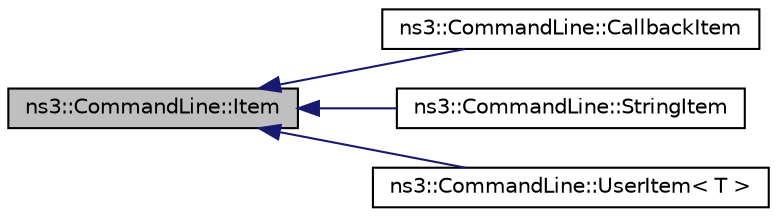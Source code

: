 digraph "ns3::CommandLine::Item"
{
 // LATEX_PDF_SIZE
  edge [fontname="Helvetica",fontsize="10",labelfontname="Helvetica",labelfontsize="10"];
  node [fontname="Helvetica",fontsize="10",shape=record];
  rankdir="LR";
  Node1 [label="ns3::CommandLine::Item",height=0.2,width=0.4,color="black", fillcolor="grey75", style="filled", fontcolor="black",tooltip="The argument abstract base class."];
  Node1 -> Node2 [dir="back",color="midnightblue",fontsize="10",style="solid",fontname="Helvetica"];
  Node2 [label="ns3::CommandLine::CallbackItem",height=0.2,width=0.4,color="black", fillcolor="white", style="filled",URL="$classns3_1_1_command_line_1_1_callback_item.html",tooltip="An argument Item using a Callback to parse the input."];
  Node1 -> Node3 [dir="back",color="midnightblue",fontsize="10",style="solid",fontname="Helvetica"];
  Node3 [label="ns3::CommandLine::StringItem",height=0.2,width=0.4,color="black", fillcolor="white", style="filled",URL="$classns3_1_1_command_line_1_1_string_item.html",tooltip="Extension of Item for strings."];
  Node1 -> Node4 [dir="back",color="midnightblue",fontsize="10",style="solid",fontname="Helvetica"];
  Node4 [label="ns3::CommandLine::UserItem\< T \>",height=0.2,width=0.4,color="black", fillcolor="white", style="filled",URL="$classns3_1_1_command_line_1_1_user_item.html",tooltip="An argument Item assigning to POD."];
}
